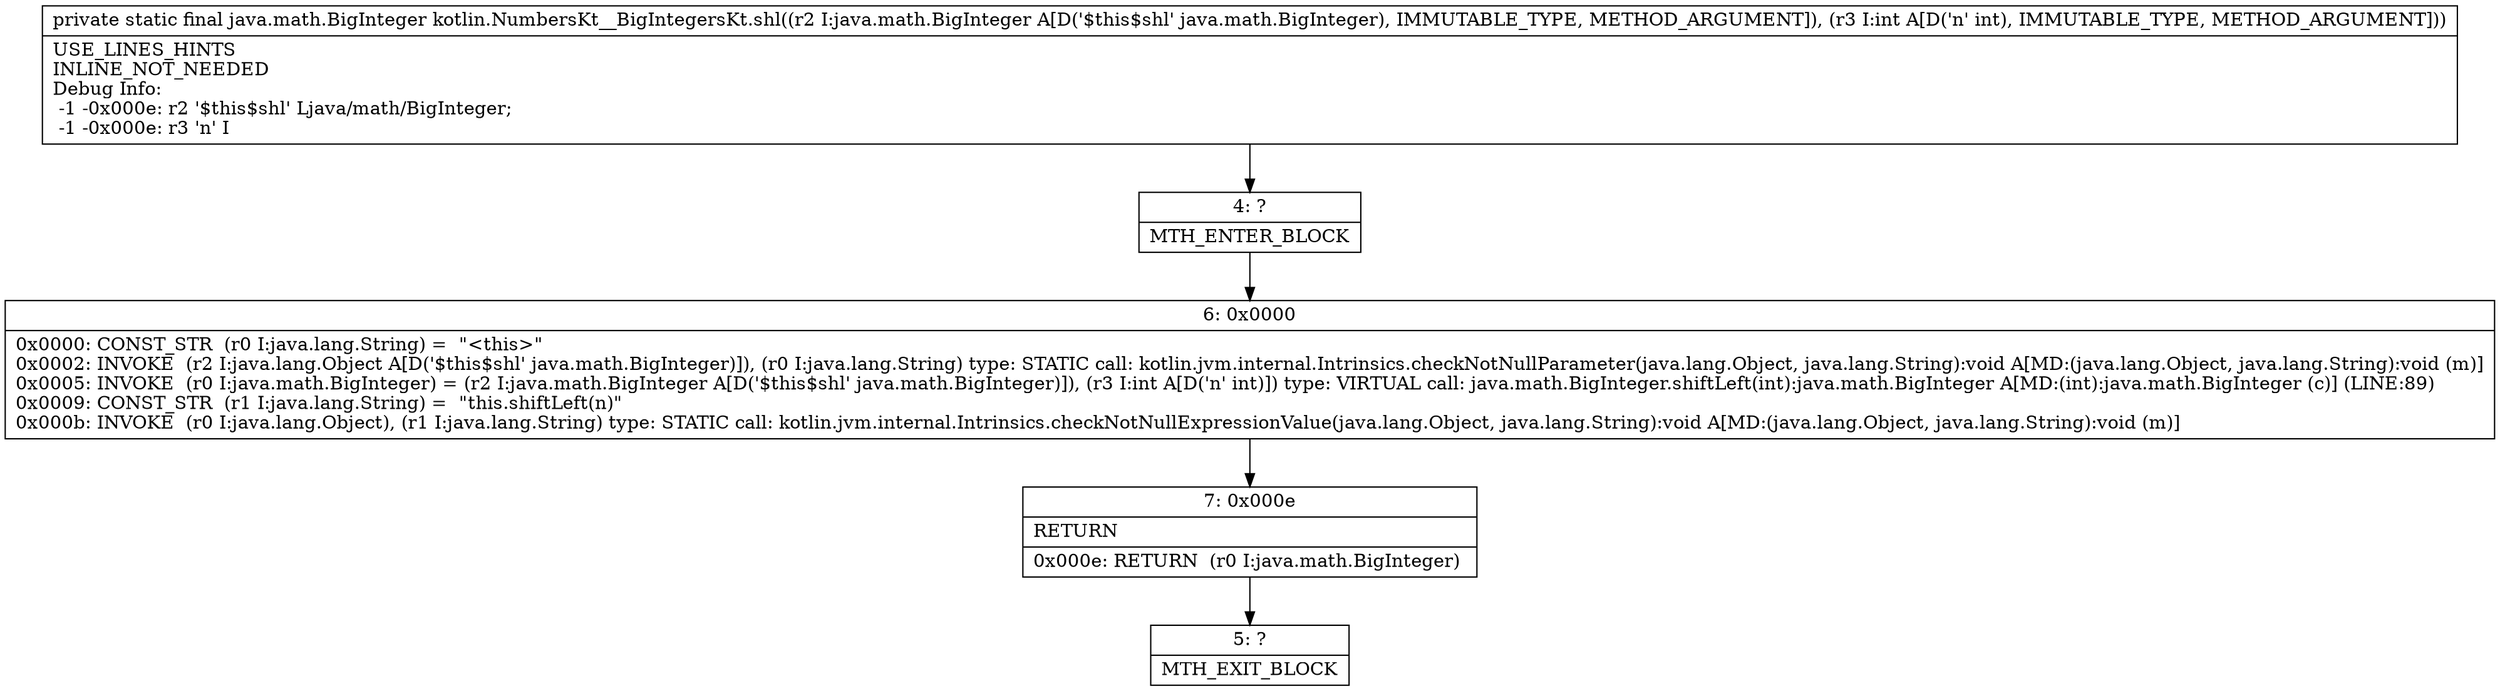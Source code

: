 digraph "CFG forkotlin.NumbersKt__BigIntegersKt.shl(Ljava\/math\/BigInteger;I)Ljava\/math\/BigInteger;" {
Node_4 [shape=record,label="{4\:\ ?|MTH_ENTER_BLOCK\l}"];
Node_6 [shape=record,label="{6\:\ 0x0000|0x0000: CONST_STR  (r0 I:java.lang.String) =  \"\<this\>\" \l0x0002: INVOKE  (r2 I:java.lang.Object A[D('$this$shl' java.math.BigInteger)]), (r0 I:java.lang.String) type: STATIC call: kotlin.jvm.internal.Intrinsics.checkNotNullParameter(java.lang.Object, java.lang.String):void A[MD:(java.lang.Object, java.lang.String):void (m)]\l0x0005: INVOKE  (r0 I:java.math.BigInteger) = (r2 I:java.math.BigInteger A[D('$this$shl' java.math.BigInteger)]), (r3 I:int A[D('n' int)]) type: VIRTUAL call: java.math.BigInteger.shiftLeft(int):java.math.BigInteger A[MD:(int):java.math.BigInteger (c)] (LINE:89)\l0x0009: CONST_STR  (r1 I:java.lang.String) =  \"this.shiftLeft(n)\" \l0x000b: INVOKE  (r0 I:java.lang.Object), (r1 I:java.lang.String) type: STATIC call: kotlin.jvm.internal.Intrinsics.checkNotNullExpressionValue(java.lang.Object, java.lang.String):void A[MD:(java.lang.Object, java.lang.String):void (m)]\l}"];
Node_7 [shape=record,label="{7\:\ 0x000e|RETURN\l|0x000e: RETURN  (r0 I:java.math.BigInteger) \l}"];
Node_5 [shape=record,label="{5\:\ ?|MTH_EXIT_BLOCK\l}"];
MethodNode[shape=record,label="{private static final java.math.BigInteger kotlin.NumbersKt__BigIntegersKt.shl((r2 I:java.math.BigInteger A[D('$this$shl' java.math.BigInteger), IMMUTABLE_TYPE, METHOD_ARGUMENT]), (r3 I:int A[D('n' int), IMMUTABLE_TYPE, METHOD_ARGUMENT]))  | USE_LINES_HINTS\lINLINE_NOT_NEEDED\lDebug Info:\l  \-1 \-0x000e: r2 '$this$shl' Ljava\/math\/BigInteger;\l  \-1 \-0x000e: r3 'n' I\l}"];
MethodNode -> Node_4;Node_4 -> Node_6;
Node_6 -> Node_7;
Node_7 -> Node_5;
}

